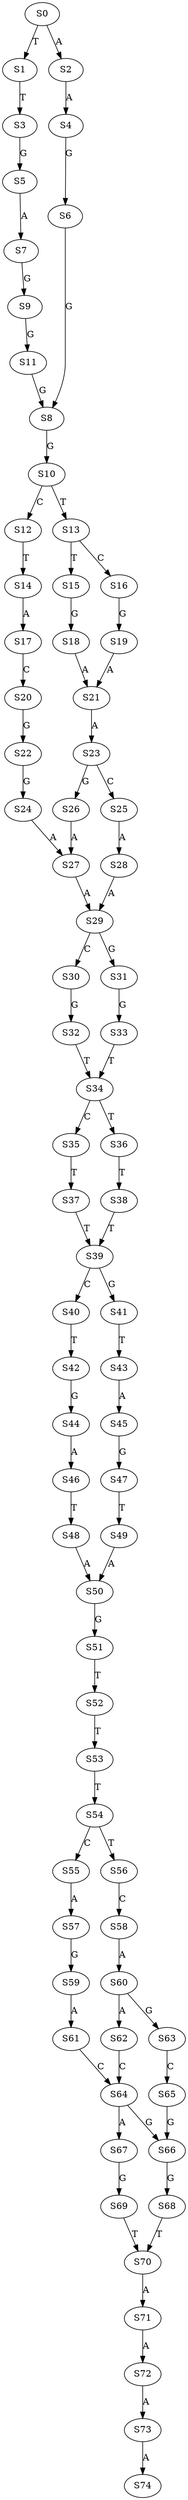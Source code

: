 strict digraph  {
	S0 -> S1 [ label = T ];
	S0 -> S2 [ label = A ];
	S1 -> S3 [ label = T ];
	S2 -> S4 [ label = A ];
	S3 -> S5 [ label = G ];
	S4 -> S6 [ label = G ];
	S5 -> S7 [ label = A ];
	S6 -> S8 [ label = G ];
	S7 -> S9 [ label = G ];
	S8 -> S10 [ label = G ];
	S9 -> S11 [ label = G ];
	S10 -> S12 [ label = C ];
	S10 -> S13 [ label = T ];
	S11 -> S8 [ label = G ];
	S12 -> S14 [ label = T ];
	S13 -> S15 [ label = T ];
	S13 -> S16 [ label = C ];
	S14 -> S17 [ label = A ];
	S15 -> S18 [ label = G ];
	S16 -> S19 [ label = G ];
	S17 -> S20 [ label = C ];
	S18 -> S21 [ label = A ];
	S19 -> S21 [ label = A ];
	S20 -> S22 [ label = G ];
	S21 -> S23 [ label = A ];
	S22 -> S24 [ label = G ];
	S23 -> S25 [ label = C ];
	S23 -> S26 [ label = G ];
	S24 -> S27 [ label = A ];
	S25 -> S28 [ label = A ];
	S26 -> S27 [ label = A ];
	S27 -> S29 [ label = A ];
	S28 -> S29 [ label = A ];
	S29 -> S30 [ label = C ];
	S29 -> S31 [ label = G ];
	S30 -> S32 [ label = G ];
	S31 -> S33 [ label = G ];
	S32 -> S34 [ label = T ];
	S33 -> S34 [ label = T ];
	S34 -> S35 [ label = C ];
	S34 -> S36 [ label = T ];
	S35 -> S37 [ label = T ];
	S36 -> S38 [ label = T ];
	S37 -> S39 [ label = T ];
	S38 -> S39 [ label = T ];
	S39 -> S40 [ label = C ];
	S39 -> S41 [ label = G ];
	S40 -> S42 [ label = T ];
	S41 -> S43 [ label = T ];
	S42 -> S44 [ label = G ];
	S43 -> S45 [ label = A ];
	S44 -> S46 [ label = A ];
	S45 -> S47 [ label = G ];
	S46 -> S48 [ label = T ];
	S47 -> S49 [ label = T ];
	S48 -> S50 [ label = A ];
	S49 -> S50 [ label = A ];
	S50 -> S51 [ label = G ];
	S51 -> S52 [ label = T ];
	S52 -> S53 [ label = T ];
	S53 -> S54 [ label = T ];
	S54 -> S55 [ label = C ];
	S54 -> S56 [ label = T ];
	S55 -> S57 [ label = A ];
	S56 -> S58 [ label = C ];
	S57 -> S59 [ label = G ];
	S58 -> S60 [ label = A ];
	S59 -> S61 [ label = A ];
	S60 -> S62 [ label = A ];
	S60 -> S63 [ label = G ];
	S61 -> S64 [ label = C ];
	S62 -> S64 [ label = C ];
	S63 -> S65 [ label = C ];
	S64 -> S66 [ label = G ];
	S64 -> S67 [ label = A ];
	S65 -> S66 [ label = G ];
	S66 -> S68 [ label = G ];
	S67 -> S69 [ label = G ];
	S68 -> S70 [ label = T ];
	S69 -> S70 [ label = T ];
	S70 -> S71 [ label = A ];
	S71 -> S72 [ label = A ];
	S72 -> S73 [ label = A ];
	S73 -> S74 [ label = A ];
}
